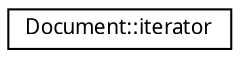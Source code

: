 digraph "Graphical Class Hierarchy"
{
  edge [fontname="FreeSans.ttf",fontsize="10",labelfontname="FreeSans.ttf",labelfontsize="10"];
  node [fontname="FreeSans.ttf",fontsize="10",shape=record];
  rankdir="LR";
  Node0 [label="Document::iterator",height=0.2,width=0.4,color="black", fillcolor="white", style="filled",URL="$classsbol_1_1_document_1_1iterator.html",tooltip="Iterate through TopLevel objects in a Document. "];
}
